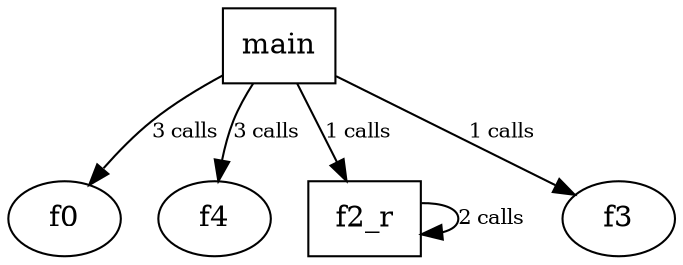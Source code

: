 digraph test {

  main [shape=rectangle]
  f0 [shape=ellipse]
  f4 [shape=ellipse]
  f2_r [shape=rectangle]
  f3 [shape=ellipse]
  main -> f0 [label="3 calls" fontsize="10"]
  main -> f4 [label="3 calls" fontsize="10"]
  main -> f2_r [label="1 calls" fontsize="10"]
  main -> f3 [label="1 calls" fontsize="10"]
  f2_r -> f2_r [label="2 calls" fontsize="10"]

}
